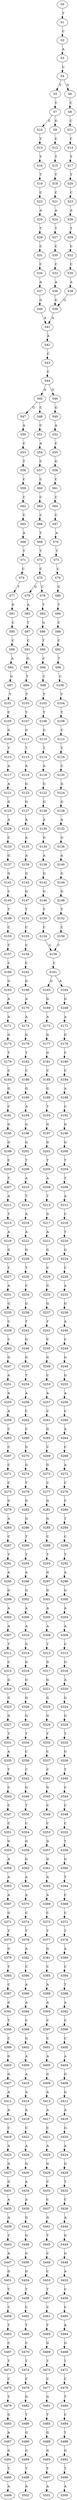 strict digraph  {
	S0 -> S1 [ label = T ];
	S1 -> S2 [ label = C ];
	S2 -> S3 [ label = A ];
	S3 -> S4 [ label = C ];
	S4 -> S5 [ label = T ];
	S4 -> S6 [ label = G ];
	S5 -> S7 [ label = C ];
	S6 -> S8 [ label = C ];
	S7 -> S9 [ label = G ];
	S7 -> S10 [ label = C ];
	S8 -> S11 [ label = C ];
	S9 -> S12 [ label = C ];
	S10 -> S13 [ label = T ];
	S11 -> S14 [ label = C ];
	S12 -> S15 [ label = T ];
	S13 -> S16 [ label = T ];
	S14 -> S17 [ label = T ];
	S15 -> S18 [ label = T ];
	S16 -> S19 [ label = T ];
	S17 -> S20 [ label = T ];
	S18 -> S21 [ label = C ];
	S19 -> S22 [ label = C ];
	S20 -> S23 [ label = C ];
	S21 -> S24 [ label = A ];
	S22 -> S25 [ label = A ];
	S23 -> S26 [ label = A ];
	S24 -> S27 [ label = T ];
	S25 -> S28 [ label = T ];
	S26 -> S29 [ label = T ];
	S27 -> S30 [ label = C ];
	S28 -> S31 [ label = C ];
	S29 -> S32 [ label = C ];
	S30 -> S33 [ label = C ];
	S31 -> S34 [ label = C ];
	S32 -> S35 [ label = C ];
	S33 -> S36 [ label = A ];
	S34 -> S37 [ label = A ];
	S35 -> S38 [ label = A ];
	S36 -> S39 [ label = G ];
	S37 -> S40 [ label = G ];
	S38 -> S39 [ label = G ];
	S39 -> S41 [ label = A ];
	S40 -> S41 [ label = A ];
	S41 -> S42 [ label = A ];
	S42 -> S43 [ label = C ];
	S43 -> S44 [ label = C ];
	S44 -> S45 [ label = A ];
	S44 -> S46 [ label = G ];
	S45 -> S47 [ label = G ];
	S45 -> S48 [ label = C ];
	S46 -> S49 [ label = G ];
	S47 -> S50 [ label = A ];
	S48 -> S51 [ label = C ];
	S49 -> S52 [ label = A ];
	S50 -> S53 [ label = C ];
	S51 -> S54 [ label = A ];
	S52 -> S55 [ label = C ];
	S53 -> S56 [ label = T ];
	S54 -> S57 [ label = C ];
	S55 -> S58 [ label = G ];
	S56 -> S59 [ label = C ];
	S57 -> S60 [ label = C ];
	S58 -> S61 [ label = C ];
	S59 -> S62 [ label = C ];
	S60 -> S63 [ label = C ];
	S61 -> S64 [ label = C ];
	S62 -> S65 [ label = C ];
	S63 -> S66 [ label = C ];
	S64 -> S67 [ label = C ];
	S65 -> S68 [ label = A ];
	S66 -> S69 [ label = T ];
	S67 -> S70 [ label = A ];
	S68 -> S71 [ label = T ];
	S69 -> S72 [ label = T ];
	S70 -> S73 [ label = T ];
	S71 -> S74 [ label = C ];
	S72 -> S75 [ label = C ];
	S73 -> S76 [ label = C ];
	S74 -> S77 [ label = T ];
	S75 -> S78 [ label = C ];
	S75 -> S79 [ label = G ];
	S76 -> S80 [ label = G ];
	S77 -> S81 [ label = G ];
	S78 -> S82 [ label = T ];
	S79 -> S83 [ label = A ];
	S80 -> S84 [ label = T ];
	S81 -> S85 [ label = C ];
	S82 -> S86 [ label = G ];
	S83 -> S87 [ label = T ];
	S84 -> S88 [ label = C ];
	S85 -> S89 [ label = C ];
	S86 -> S90 [ label = T ];
	S87 -> S91 [ label = C ];
	S88 -> S92 [ label = C ];
	S89 -> S93 [ label = A ];
	S90 -> S94 [ label = C ];
	S91 -> S95 [ label = G ];
	S92 -> S96 [ label = T ];
	S93 -> S97 [ label = G ];
	S94 -> S98 [ label = C ];
	S95 -> S99 [ label = T ];
	S96 -> S100 [ label = C ];
	S97 -> S101 [ label = T ];
	S98 -> S102 [ label = T ];
	S99 -> S103 [ label = T ];
	S100 -> S104 [ label = T ];
	S101 -> S105 [ label = C ];
	S102 -> S106 [ label = T ];
	S103 -> S107 [ label = T ];
	S104 -> S108 [ label = T ];
	S105 -> S109 [ label = G ];
	S106 -> S110 [ label = G ];
	S107 -> S111 [ label = G ];
	S108 -> S112 [ label = C ];
	S109 -> S113 [ label = T ];
	S110 -> S114 [ label = T ];
	S111 -> S115 [ label = T ];
	S112 -> S116 [ label = T ];
	S113 -> S117 [ label = A ];
	S114 -> S118 [ label = A ];
	S115 -> S119 [ label = A ];
	S116 -> S120 [ label = C ];
	S117 -> S121 [ label = A ];
	S118 -> S122 [ label = G ];
	S119 -> S123 [ label = G ];
	S120 -> S124 [ label = G ];
	S121 -> S125 [ label = G ];
	S122 -> S126 [ label = G ];
	S123 -> S127 [ label = G ];
	S124 -> S128 [ label = G ];
	S125 -> S129 [ label = A ];
	S126 -> S130 [ label = A ];
	S127 -> S131 [ label = A ];
	S128 -> S132 [ label = A ];
	S129 -> S133 [ label = C ];
	S130 -> S134 [ label = G ];
	S131 -> S135 [ label = A ];
	S132 -> S136 [ label = G ];
	S133 -> S137 [ label = G ];
	S134 -> S138 [ label = A ];
	S135 -> S139 [ label = A ];
	S136 -> S140 [ label = A ];
	S137 -> S141 [ label = G ];
	S138 -> S142 [ label = G ];
	S139 -> S143 [ label = G ];
	S140 -> S144 [ label = G ];
	S141 -> S145 [ label = C ];
	S142 -> S146 [ label = G ];
	S143 -> S147 [ label = G ];
	S144 -> S148 [ label = G ];
	S145 -> S149 [ label = T ];
	S146 -> S150 [ label = T ];
	S147 -> S151 [ label = T ];
	S148 -> S152 [ label = T ];
	S149 -> S153 [ label = C ];
	S150 -> S154 [ label = C ];
	S151 -> S155 [ label = C ];
	S152 -> S156 [ label = C ];
	S153 -> S157 [ label = T ];
	S154 -> S158 [ label = C ];
	S155 -> S159 [ label = C ];
	S156 -> S158 [ label = C ];
	S157 -> S160 [ label = C ];
	S158 -> S161 [ label = C ];
	S159 -> S162 [ label = C ];
	S160 -> S163 [ label = G ];
	S161 -> S164 [ label = A ];
	S161 -> S165 [ label = G ];
	S162 -> S166 [ label = G ];
	S163 -> S167 [ label = A ];
	S164 -> S168 [ label = G ];
	S165 -> S169 [ label = G ];
	S166 -> S170 [ label = A ];
	S167 -> S171 [ label = A ];
	S168 -> S172 [ label = A ];
	S169 -> S173 [ label = A ];
	S170 -> S174 [ label = A ];
	S171 -> S175 [ label = G ];
	S172 -> S176 [ label = G ];
	S173 -> S177 [ label = G ];
	S174 -> S178 [ label = G ];
	S175 -> S179 [ label = T ];
	S176 -> S180 [ label = C ];
	S177 -> S181 [ label = G ];
	S178 -> S182 [ label = T ];
	S179 -> S183 [ label = C ];
	S180 -> S184 [ label = C ];
	S181 -> S185 [ label = C ];
	S182 -> S186 [ label = C ];
	S183 -> S187 [ label = G ];
	S184 -> S188 [ label = A ];
	S185 -> S189 [ label = G ];
	S186 -> S190 [ label = G ];
	S187 -> S191 [ label = C ];
	S188 -> S192 [ label = C ];
	S189 -> S193 [ label = T ];
	S190 -> S194 [ label = A ];
	S191 -> S195 [ label = G ];
	S192 -> S196 [ label = G ];
	S193 -> S197 [ label = G ];
	S194 -> S198 [ label = G ];
	S195 -> S199 [ label = G ];
	S196 -> S200 [ label = G ];
	S197 -> S201 [ label = G ];
	S198 -> S202 [ label = G ];
	S199 -> S203 [ label = C ];
	S200 -> S204 [ label = T ];
	S201 -> S205 [ label = T ];
	S202 -> S206 [ label = T ];
	S203 -> S207 [ label = T ];
	S204 -> S208 [ label = T ];
	S205 -> S209 [ label = A ];
	S206 -> S210 [ label = A ];
	S207 -> S211 [ label = A ];
	S208 -> S212 [ label = A ];
	S209 -> S213 [ label = T ];
	S210 -> S214 [ label = T ];
	S211 -> S215 [ label = T ];
	S212 -> S216 [ label = C ];
	S213 -> S217 [ label = G ];
	S214 -> S218 [ label = A ];
	S215 -> S219 [ label = A ];
	S216 -> S220 [ label = T ];
	S217 -> S221 [ label = A ];
	S218 -> S222 [ label = A ];
	S219 -> S223 [ label = G ];
	S220 -> S224 [ label = G ];
	S221 -> S225 [ label = G ];
	S222 -> S226 [ label = G ];
	S223 -> S227 [ label = T ];
	S224 -> S228 [ label = C ];
	S225 -> S229 [ label = C ];
	S226 -> S230 [ label = T ];
	S227 -> S231 [ label = A ];
	S228 -> S232 [ label = A ];
	S229 -> S233 [ label = G ];
	S230 -> S234 [ label = C ];
	S231 -> S235 [ label = G ];
	S232 -> S236 [ label = G ];
	S233 -> S237 [ label = G ];
	S234 -> S238 [ label = G ];
	S235 -> S239 [ label = C ];
	S236 -> S240 [ label = A ];
	S237 -> S241 [ label = T ];
	S238 -> S242 [ label = T ];
	S239 -> S243 [ label = C ];
	S240 -> S244 [ label = C ];
	S241 -> S245 [ label = C ];
	S242 -> S246 [ label = G ];
	S243 -> S247 [ label = G ];
	S244 -> S248 [ label = G ];
	S245 -> S249 [ label = G ];
	S246 -> S250 [ label = G ];
	S247 -> S251 [ label = A ];
	S248 -> S252 [ label = G ];
	S249 -> S253 [ label = C ];
	S250 -> S254 [ label = T ];
	S251 -> S255 [ label = A ];
	S252 -> S256 [ label = A ];
	S253 -> S257 [ label = A ];
	S254 -> S258 [ label = A ];
	S255 -> S259 [ label = A ];
	S256 -> S260 [ label = C ];
	S257 -> S261 [ label = C ];
	S258 -> S262 [ label = C ];
	S259 -> S263 [ label = C ];
	S260 -> S264 [ label = A ];
	S261 -> S265 [ label = G ];
	S262 -> S266 [ label = C ];
	S263 -> S267 [ label = C ];
	S264 -> S268 [ label = C ];
	S265 -> S269 [ label = C ];
	S266 -> S270 [ label = G ];
	S267 -> S271 [ label = C ];
	S268 -> S272 [ label = A ];
	S269 -> S273 [ label = G ];
	S270 -> S274 [ label = G ];
	S271 -> S275 [ label = C ];
	S272 -> S276 [ label = C ];
	S273 -> S277 [ label = C ];
	S274 -> S278 [ label = T ];
	S275 -> S279 [ label = G ];
	S276 -> S280 [ label = C ];
	S277 -> S281 [ label = G ];
	S278 -> S282 [ label = G ];
	S279 -> S283 [ label = A ];
	S280 -> S284 [ label = T ];
	S281 -> S285 [ label = G ];
	S282 -> S286 [ label = G ];
	S283 -> S287 [ label = C ];
	S284 -> S288 [ label = C ];
	S285 -> S289 [ label = C ];
	S286 -> S290 [ label = T ];
	S287 -> S291 [ label = T ];
	S288 -> S292 [ label = T ];
	S289 -> S293 [ label = T ];
	S290 -> S294 [ label = T ];
	S291 -> S295 [ label = A ];
	S292 -> S296 [ label = A ];
	S293 -> S297 [ label = G ];
	S294 -> S298 [ label = A ];
	S295 -> S299 [ label = G ];
	S296 -> S300 [ label = G ];
	S297 -> S301 [ label = G ];
	S298 -> S302 [ label = G ];
	S299 -> S303 [ label = A ];
	S300 -> S304 [ label = A ];
	S301 -> S305 [ label = A ];
	S302 -> S306 [ label = A ];
	S303 -> S307 [ label = A ];
	S304 -> S308 [ label = A ];
	S305 -> S309 [ label = A ];
	S306 -> S310 [ label = A ];
	S307 -> S311 [ label = T ];
	S308 -> S312 [ label = C ];
	S309 -> S313 [ label = T ];
	S310 -> S314 [ label = G ];
	S311 -> S315 [ label = C ];
	S312 -> S316 [ label = G ];
	S313 -> S317 [ label = G ];
	S314 -> S318 [ label = G ];
	S315 -> S319 [ label = G ];
	S316 -> S320 [ label = A ];
	S317 -> S321 [ label = G ];
	S318 -> S322 [ label = G ];
	S319 -> S323 [ label = G ];
	S320 -> S324 [ label = G ];
	S321 -> S325 [ label = G ];
	S322 -> S326 [ label = G ];
	S323 -> S327 [ label = G ];
	S324 -> S328 [ label = G ];
	S325 -> S329 [ label = G ];
	S326 -> S330 [ label = G ];
	S327 -> S331 [ label = T ];
	S328 -> S332 [ label = T ];
	S329 -> S333 [ label = T ];
	S330 -> S334 [ label = T ];
	S331 -> S335 [ label = A ];
	S332 -> S336 [ label = G ];
	S333 -> S337 [ label = C ];
	S334 -> S338 [ label = C ];
	S335 -> S339 [ label = T ];
	S336 -> S340 [ label = T ];
	S337 -> S341 [ label = C ];
	S338 -> S342 [ label = C ];
	S339 -> S343 [ label = C ];
	S340 -> S344 [ label = C ];
	S341 -> S345 [ label = G ];
	S342 -> S346 [ label = G ];
	S343 -> S347 [ label = C ];
	S344 -> S348 [ label = C ];
	S345 -> S349 [ label = C ];
	S346 -> S350 [ label = T ];
	S347 -> S351 [ label = C ];
	S348 -> S352 [ label = C ];
	S349 -> S353 [ label = C ];
	S350 -> S354 [ label = C ];
	S351 -> S355 [ label = G ];
	S352 -> S356 [ label = T ];
	S353 -> S357 [ label = G ];
	S354 -> S358 [ label = G ];
	S355 -> S359 [ label = A ];
	S356 -> S360 [ label = G ];
	S357 -> S361 [ label = G ];
	S358 -> S362 [ label = G ];
	S359 -> S363 [ label = A ];
	S360 -> S364 [ label = T ];
	S361 -> S365 [ label = A ];
	S362 -> S366 [ label = A ];
	S363 -> S367 [ label = A ];
	S364 -> S368 [ label = C ];
	S365 -> S369 [ label = A ];
	S366 -> S370 [ label = A ];
	S367 -> S371 [ label = G ];
	S368 -> S372 [ label = C ];
	S369 -> S373 [ label = C ];
	S370 -> S374 [ label = C ];
	S371 -> S375 [ label = T ];
	S372 -> S376 [ label = T ];
	S373 -> S377 [ label = T ];
	S374 -> S378 [ label = T ];
	S375 -> S379 [ label = G ];
	S376 -> S380 [ label = A ];
	S377 -> S381 [ label = G ];
	S378 -> S382 [ label = A ];
	S379 -> S383 [ label = T ];
	S380 -> S384 [ label = C ];
	S381 -> S385 [ label = C ];
	S382 -> S386 [ label = C ];
	S383 -> S387 [ label = C ];
	S384 -> S388 [ label = T ];
	S385 -> S389 [ label = A ];
	S386 -> S390 [ label = A ];
	S387 -> S391 [ label = G ];
	S388 -> S392 [ label = A ];
	S389 -> S393 [ label = A ];
	S390 -> S394 [ label = A ];
	S391 -> S395 [ label = T ];
	S392 -> S396 [ label = C ];
	S393 -> S397 [ label = C ];
	S394 -> S398 [ label = C ];
	S395 -> S399 [ label = C ];
	S396 -> S400 [ label = C ];
	S397 -> S401 [ label = C ];
	S398 -> S402 [ label = G ];
	S399 -> S403 [ label = G ];
	S400 -> S404 [ label = A ];
	S401 -> S405 [ label = A ];
	S402 -> S406 [ label = A ];
	S403 -> S407 [ label = G ];
	S404 -> S408 [ label = G ];
	S405 -> S409 [ label = G ];
	S406 -> S410 [ label = A ];
	S407 -> S411 [ label = A ];
	S408 -> S412 [ label = G ];
	S409 -> S413 [ label = A ];
	S410 -> S414 [ label = A ];
	S411 -> S415 [ label = A ];
	S412 -> S416 [ label = A ];
	S413 -> S417 [ label = A ];
	S414 -> S418 [ label = A ];
	S415 -> S419 [ label = C ];
	S416 -> S420 [ label = G ];
	S417 -> S421 [ label = C ];
	S418 -> S422 [ label = C ];
	S419 -> S423 [ label = A ];
	S420 -> S424 [ label = A ];
	S421 -> S425 [ label = A ];
	S422 -> S426 [ label = A ];
	S423 -> S427 [ label = G ];
	S424 -> S428 [ label = G ];
	S425 -> S429 [ label = G ];
	S426 -> S430 [ label = G ];
	S427 -> S431 [ label = G ];
	S428 -> S432 [ label = T ];
	S429 -> S433 [ label = C ];
	S430 -> S434 [ label = A ];
	S431 -> S435 [ label = A ];
	S432 -> S436 [ label = C ];
	S433 -> S437 [ label = C ];
	S434 -> S438 [ label = A ];
	S435 -> S439 [ label = A ];
	S436 -> S440 [ label = A ];
	S437 -> S441 [ label = G ];
	S438 -> S442 [ label = G ];
	S439 -> S443 [ label = T ];
	S440 -> S444 [ label = G ];
	S441 -> S445 [ label = T ];
	S442 -> S446 [ label = G ];
	S443 -> S447 [ label = A ];
	S444 -> S448 [ label = G ];
	S445 -> S449 [ label = C ];
	S446 -> S450 [ label = G ];
	S447 -> S451 [ label = G ];
	S448 -> S452 [ label = A ];
	S449 -> S453 [ label = C ];
	S450 -> S454 [ label = G ];
	S451 -> S455 [ label = T ];
	S452 -> S456 [ label = C ];
	S453 -> S457 [ label = T ];
	S454 -> S458 [ label = T ];
	S455 -> S459 [ label = C ];
	S456 -> S460 [ label = C ];
	S457 -> S461 [ label = C ];
	S458 -> S462 [ label = C ];
	S459 -> S463 [ label = T ];
	S460 -> S464 [ label = A ];
	S461 -> S465 [ label = T ];
	S462 -> S466 [ label = T ];
	S463 -> S467 [ label = C ];
	S464 -> S468 [ label = G ];
	S465 -> S469 [ label = G ];
	S466 -> S470 [ label = C ];
	S467 -> S471 [ label = T ];
	S468 -> S472 [ label = T ];
	S469 -> S473 [ label = T ];
	S470 -> S474 [ label = T ];
	S471 -> S475 [ label = C ];
	S472 -> S476 [ label = C ];
	S473 -> S477 [ label = C ];
	S474 -> S478 [ label = C ];
	S475 -> S479 [ label = T ];
	S476 -> S480 [ label = T ];
	S477 -> S481 [ label = G ];
	S478 -> S482 [ label = G ];
	S479 -> S483 [ label = G ];
	S480 -> S484 [ label = C ];
	S481 -> S485 [ label = T ];
	S482 -> S486 [ label = T ];
	S483 -> S487 [ label = A ];
	S484 -> S488 [ label = T ];
	S485 -> S489 [ label = G ];
	S486 -> S490 [ label = G ];
	S487 -> S491 [ label = G ];
	S488 -> S492 [ label = G ];
	S489 -> S493 [ label = G ];
	S490 -> S494 [ label = G ];
	S491 -> S495 [ label = T ];
	S492 -> S496 [ label = T ];
	S493 -> S497 [ label = T ];
	S494 -> S498 [ label = T ];
	S495 -> S499 [ label = A ];
	S496 -> S500 [ label = A ];
	S497 -> S501 [ label = A ];
	S498 -> S502 [ label = A ];
}
